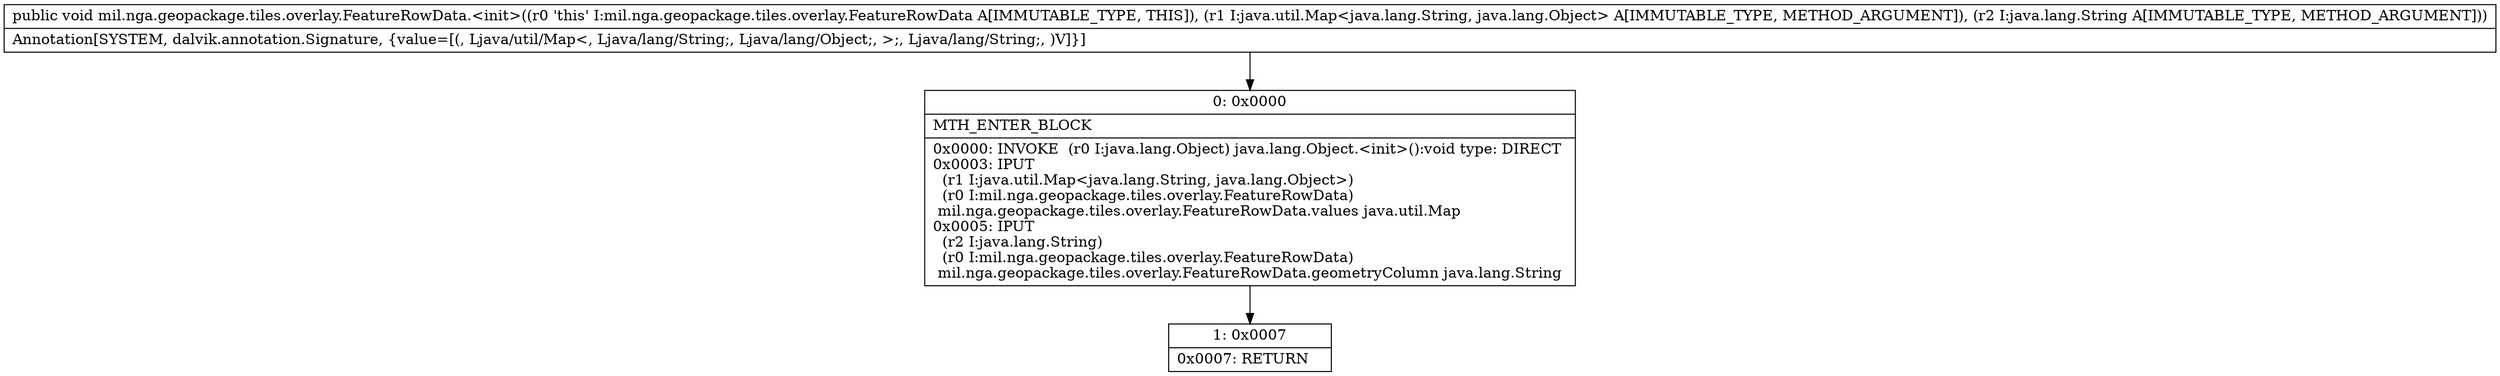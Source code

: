 digraph "CFG formil.nga.geopackage.tiles.overlay.FeatureRowData.\<init\>(Ljava\/util\/Map;Ljava\/lang\/String;)V" {
Node_0 [shape=record,label="{0\:\ 0x0000|MTH_ENTER_BLOCK\l|0x0000: INVOKE  (r0 I:java.lang.Object) java.lang.Object.\<init\>():void type: DIRECT \l0x0003: IPUT  \l  (r1 I:java.util.Map\<java.lang.String, java.lang.Object\>)\l  (r0 I:mil.nga.geopackage.tiles.overlay.FeatureRowData)\l mil.nga.geopackage.tiles.overlay.FeatureRowData.values java.util.Map \l0x0005: IPUT  \l  (r2 I:java.lang.String)\l  (r0 I:mil.nga.geopackage.tiles.overlay.FeatureRowData)\l mil.nga.geopackage.tiles.overlay.FeatureRowData.geometryColumn java.lang.String \l}"];
Node_1 [shape=record,label="{1\:\ 0x0007|0x0007: RETURN   \l}"];
MethodNode[shape=record,label="{public void mil.nga.geopackage.tiles.overlay.FeatureRowData.\<init\>((r0 'this' I:mil.nga.geopackage.tiles.overlay.FeatureRowData A[IMMUTABLE_TYPE, THIS]), (r1 I:java.util.Map\<java.lang.String, java.lang.Object\> A[IMMUTABLE_TYPE, METHOD_ARGUMENT]), (r2 I:java.lang.String A[IMMUTABLE_TYPE, METHOD_ARGUMENT]))  | Annotation[SYSTEM, dalvik.annotation.Signature, \{value=[(, Ljava\/util\/Map\<, Ljava\/lang\/String;, Ljava\/lang\/Object;, \>;, Ljava\/lang\/String;, )V]\}]\l}"];
MethodNode -> Node_0;
Node_0 -> Node_1;
}

